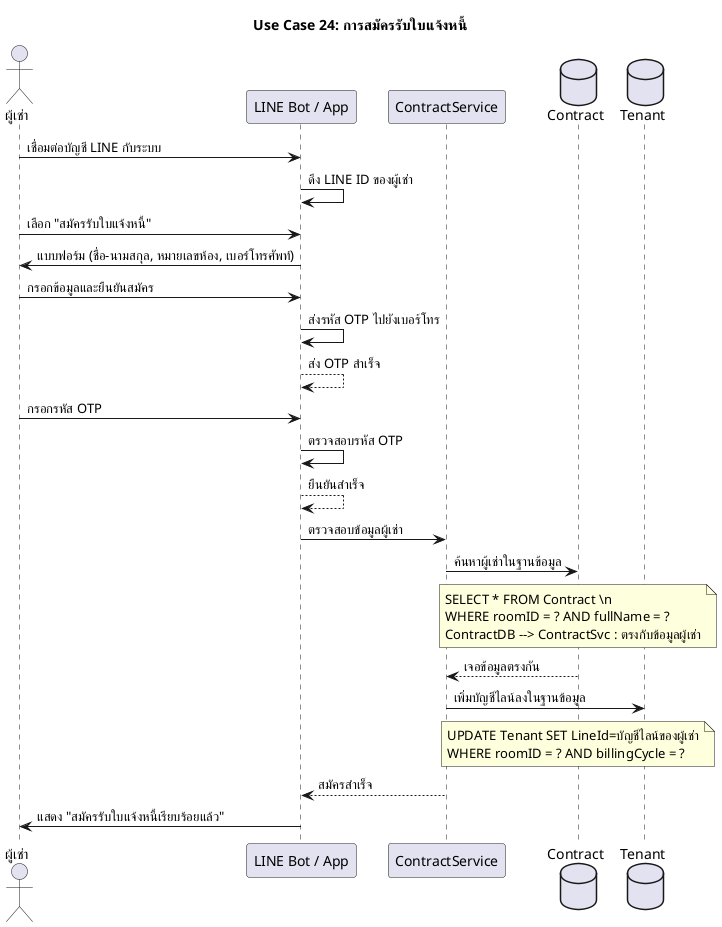 @startuml Use Case 24: การสมัครรับใบแจ้งหนี้ 
skinparam defaultFontName "TH Sarabun New"
title Use Case 24: การสมัครรับใบแจ้งหนี้

actor "ผู้เช่า" as Tenant
participant "LINE Bot / App" as App
participant "ContractService" as ContractSvc


database "Contract" as ContractDB
database "Tenant" as TenantDB


Tenant -> App : เชื่อมต่อบัญชี LINE กับระบบ
App -> App : ดึง LINE ID ของผู้เช่า

Tenant -> App : เลือก "สมัครรับใบแจ้งหนี้"
App -> Tenant : แบบฟอร์ม (ชื่อ–นามสกุล, หมายเลขห้อง, เบอร์โทรศัพท์)

Tenant -> App : กรอกข้อมูลและยืนยันสมัคร
App -> App : ส่งรหัส OTP ไปยังเบอร์โทร
App --> App : ส่ง OTP สำเร็จ

Tenant -> App : กรอกรหัส OTP

App -> App : ตรวจสอบรหัส OTP
App --> App : ยืนยันสำเร็จ

App -> ContractSvc : ตรวจสอบข้อมูลผู้เช่า
ContractSvc -> ContractDB : ค้นหาผู้เช่าในฐานข้อมูล
note over ContractDB
SELECT * FROM Contract \n
WHERE roomID = ? AND fullName = ?
ContractDB --> ContractSvc : ตรงกับข้อมูลผู้เช่า
end note

ContractDB --> ContractSvc : เจอข้อมูลตรงกัน 

ContractSvc -> TenantDB : เพิ่มบัญชีไลน์ลงในฐานข้อมูล
note over ContractDB
UPDATE Tenant SET LineId=บัญชีไลน์ของผู้เช่า
WHERE roomID = ? AND billingCycle = ?
end note
ContractSvc --> App : สมัครสำเร็จ
App -> Tenant : แสดง "สมัครรับใบแจ้งหนี้เรียบร้อยแล้ว"
@enduml
